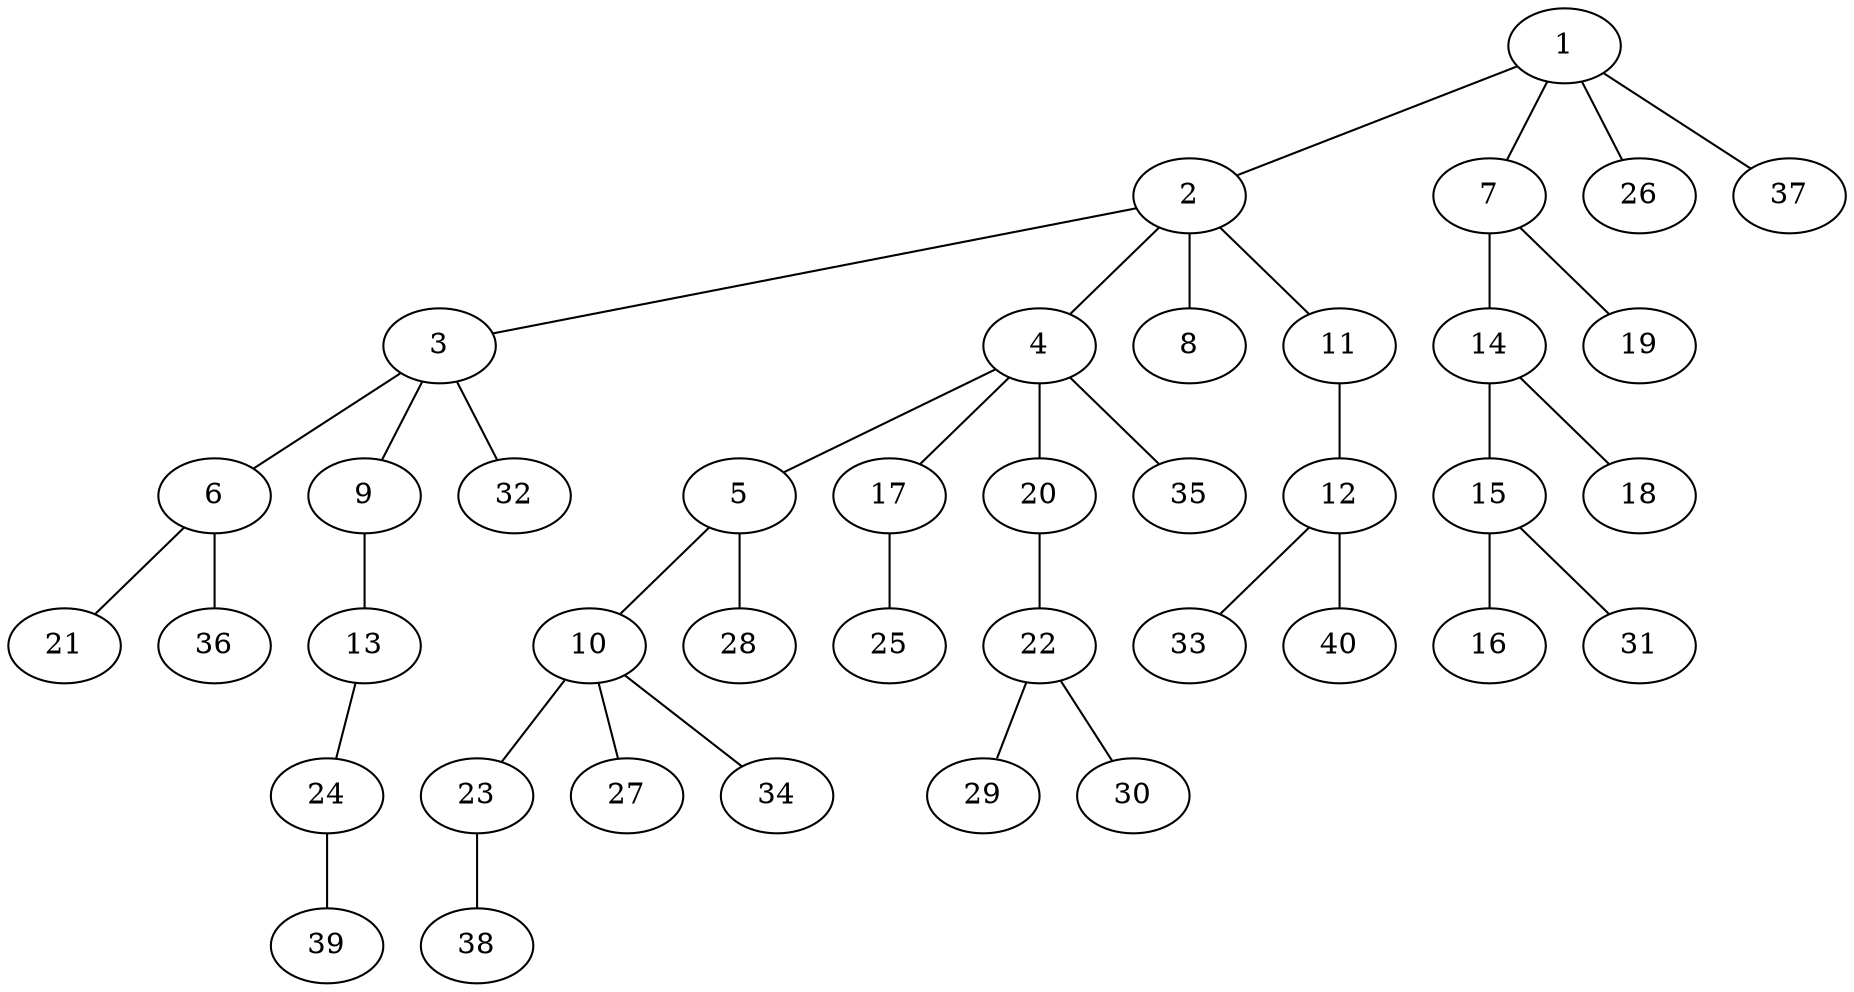 graph graphname {1--2
1--7
1--26
1--37
2--3
2--4
2--8
2--11
3--6
3--9
3--32
4--5
4--17
4--20
4--35
5--10
5--28
6--21
6--36
7--14
7--19
9--13
10--23
10--27
10--34
11--12
12--33
12--40
13--24
14--15
14--18
15--16
15--31
17--25
20--22
22--29
22--30
23--38
24--39
}